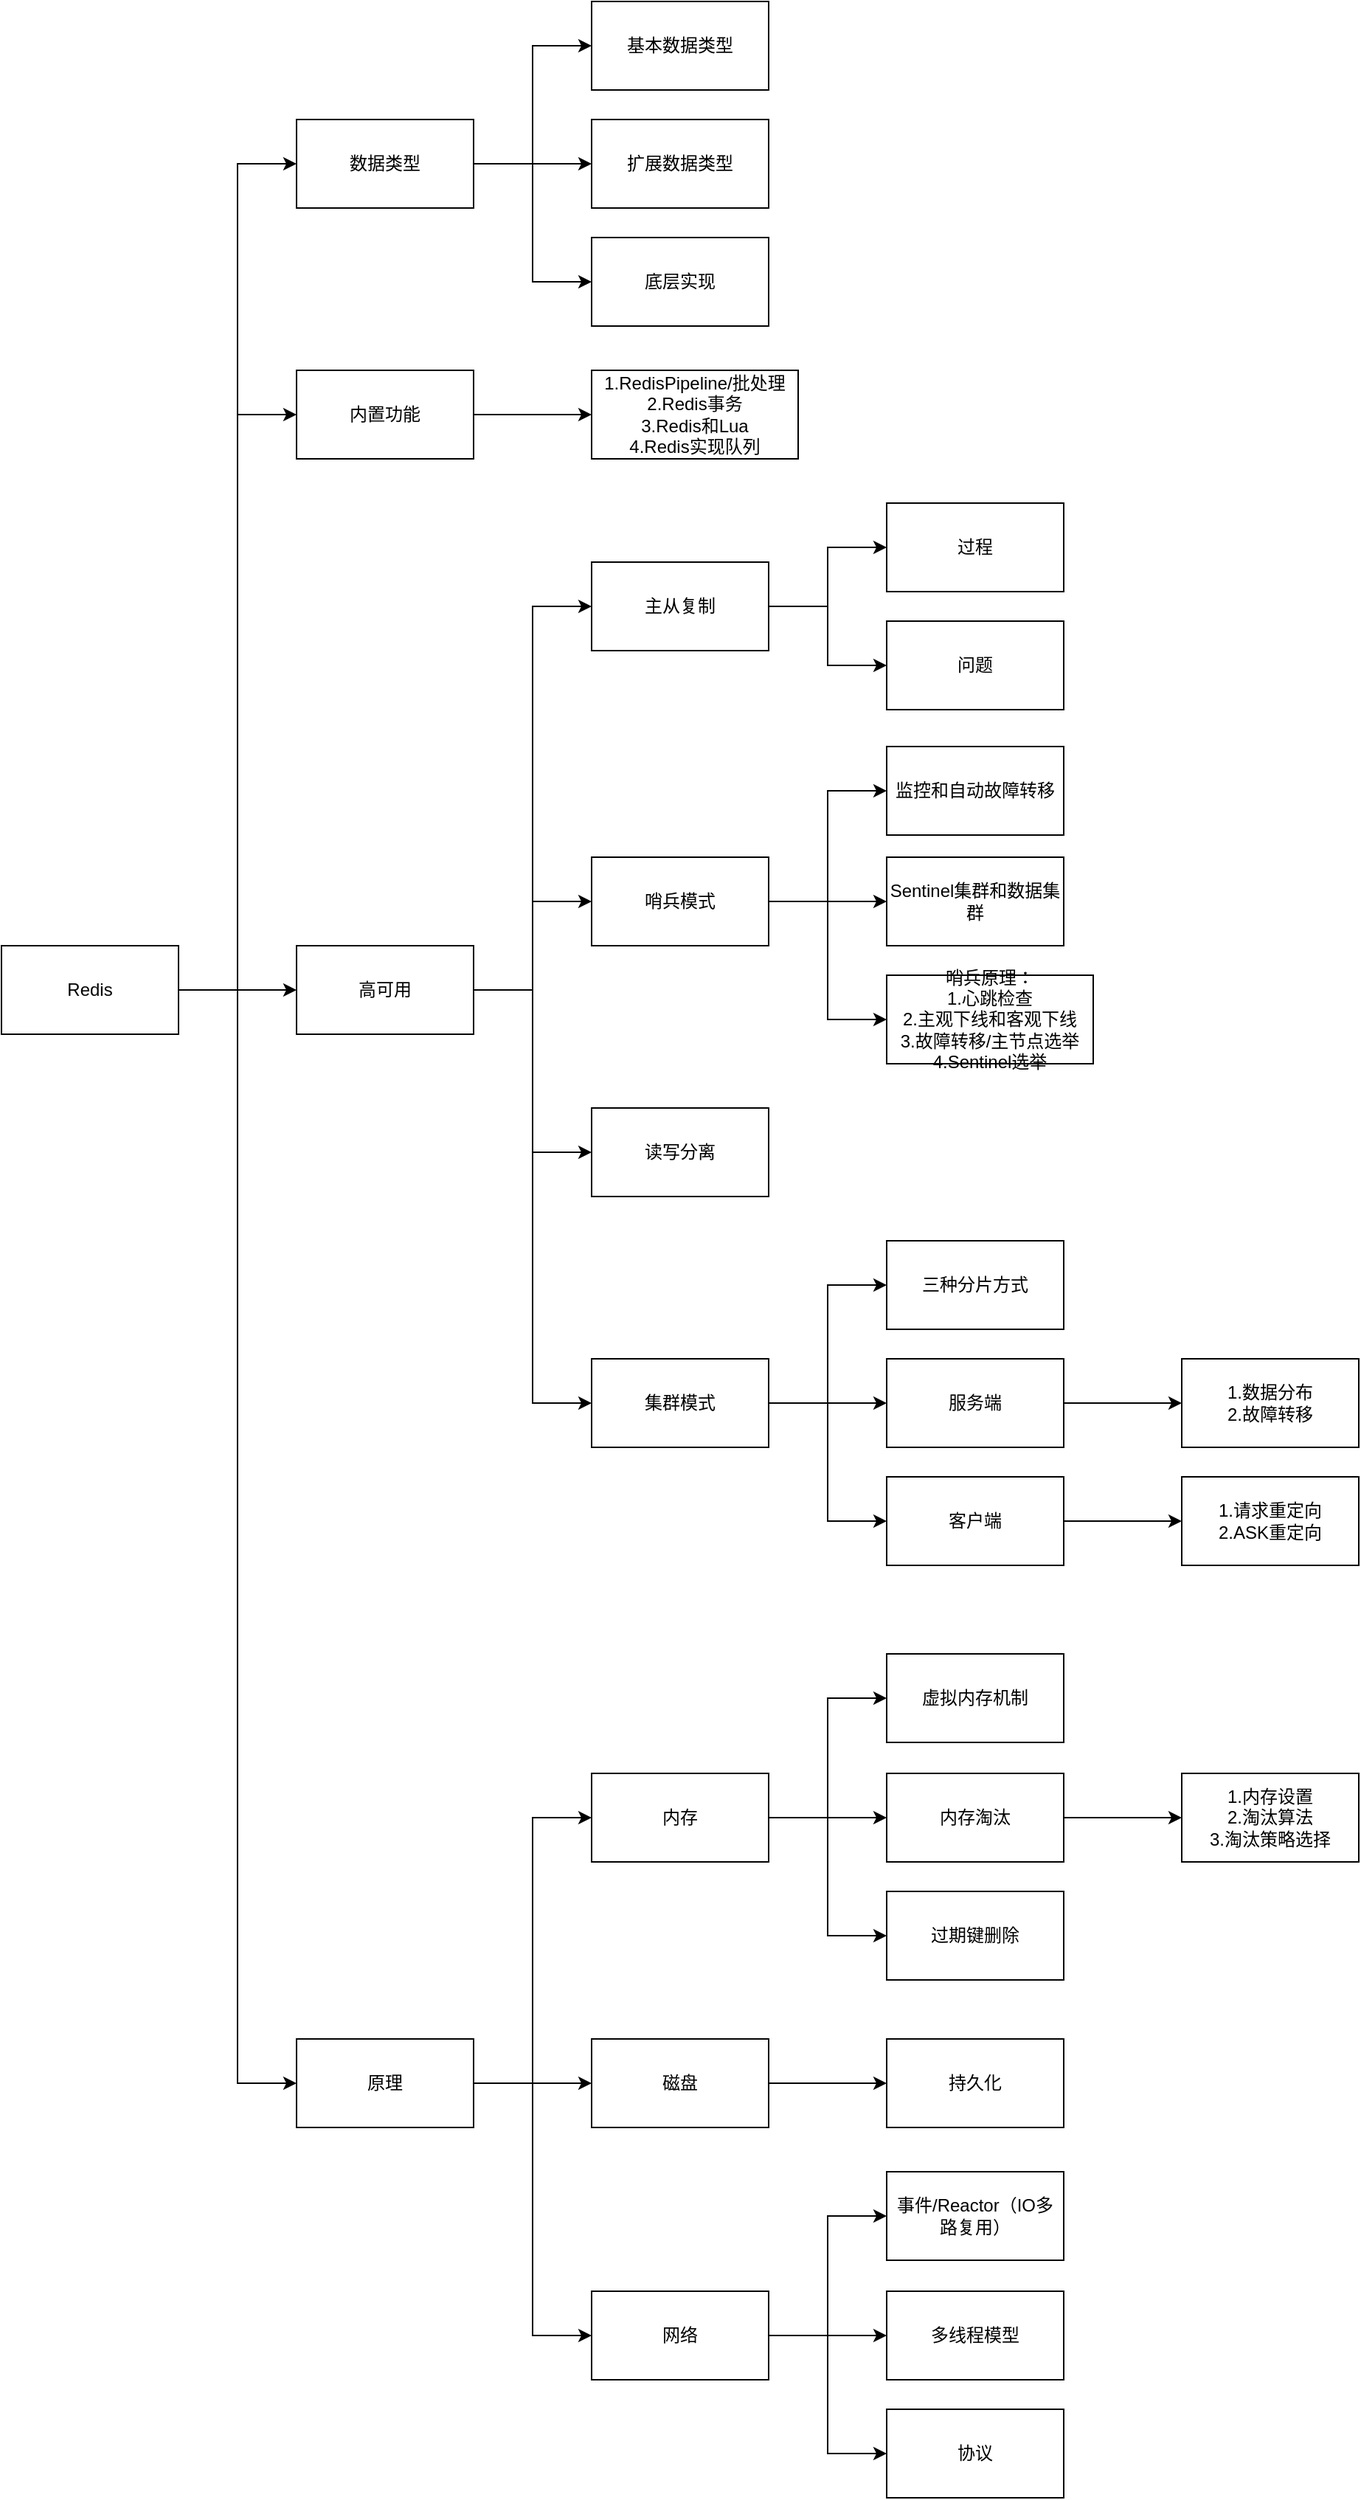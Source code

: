 <mxfile version="20.8.16" type="device"><diagram name="第 1 页" id="9QWpZSsl2FQotQOHGNuL"><mxGraphModel dx="1003" dy="828" grid="1" gridSize="10" guides="1" tooltips="1" connect="1" arrows="1" fold="1" page="1" pageScale="1" pageWidth="827" pageHeight="1169" math="0" shadow="0"><root><mxCell id="0"/><mxCell id="1" parent="0"/><mxCell id="7LhbT1LFZqe9eY51RBgR-4" style="edgeStyle=orthogonalEdgeStyle;rounded=0;orthogonalLoop=1;jettySize=auto;html=1;entryX=0;entryY=0.5;entryDx=0;entryDy=0;" parent="1" source="7LhbT1LFZqe9eY51RBgR-1" target="7LhbT1LFZqe9eY51RBgR-2" edge="1"><mxGeometry relative="1" as="geometry"/></mxCell><mxCell id="7LhbT1LFZqe9eY51RBgR-15" style="edgeStyle=orthogonalEdgeStyle;rounded=0;orthogonalLoop=1;jettySize=auto;html=1;entryX=0;entryY=0.5;entryDx=0;entryDy=0;" parent="1" source="7LhbT1LFZqe9eY51RBgR-1" target="7LhbT1LFZqe9eY51RBgR-7" edge="1"><mxGeometry relative="1" as="geometry"/></mxCell><mxCell id="7LhbT1LFZqe9eY51RBgR-16" style="edgeStyle=orthogonalEdgeStyle;rounded=0;orthogonalLoop=1;jettySize=auto;html=1;entryX=0;entryY=0.5;entryDx=0;entryDy=0;" parent="1" source="7LhbT1LFZqe9eY51RBgR-1" target="7LhbT1LFZqe9eY51RBgR-6" edge="1"><mxGeometry relative="1" as="geometry"/></mxCell><mxCell id="7LhbT1LFZqe9eY51RBgR-17" style="edgeStyle=orthogonalEdgeStyle;rounded=0;orthogonalLoop=1;jettySize=auto;html=1;entryX=0;entryY=0.5;entryDx=0;entryDy=0;" parent="1" source="7LhbT1LFZqe9eY51RBgR-1" target="7LhbT1LFZqe9eY51RBgR-5" edge="1"><mxGeometry relative="1" as="geometry"/></mxCell><mxCell id="7LhbT1LFZqe9eY51RBgR-1" value="Redis" style="rounded=0;whiteSpace=wrap;html=1;" parent="1" vertex="1"><mxGeometry x="40" y="720" width="120" height="60" as="geometry"/></mxCell><mxCell id="7LhbT1LFZqe9eY51RBgR-9" value="" style="edgeStyle=orthogonalEdgeStyle;rounded=0;orthogonalLoop=1;jettySize=auto;html=1;entryX=0;entryY=0.5;entryDx=0;entryDy=0;" parent="1" source="7LhbT1LFZqe9eY51RBgR-2" target="7LhbT1LFZqe9eY51RBgR-8" edge="1"><mxGeometry relative="1" as="geometry"/></mxCell><mxCell id="7LhbT1LFZqe9eY51RBgR-12" style="edgeStyle=orthogonalEdgeStyle;rounded=0;orthogonalLoop=1;jettySize=auto;html=1;" parent="1" source="7LhbT1LFZqe9eY51RBgR-2" target="7LhbT1LFZqe9eY51RBgR-10" edge="1"><mxGeometry relative="1" as="geometry"/></mxCell><mxCell id="7LhbT1LFZqe9eY51RBgR-14" style="edgeStyle=orthogonalEdgeStyle;rounded=0;orthogonalLoop=1;jettySize=auto;html=1;entryX=0;entryY=0.5;entryDx=0;entryDy=0;" parent="1" source="7LhbT1LFZqe9eY51RBgR-2" target="7LhbT1LFZqe9eY51RBgR-11" edge="1"><mxGeometry relative="1" as="geometry"/></mxCell><mxCell id="7LhbT1LFZqe9eY51RBgR-2" value="数据类型" style="rounded=0;whiteSpace=wrap;html=1;" parent="1" vertex="1"><mxGeometry x="240" y="160" width="120" height="60" as="geometry"/></mxCell><mxCell id="7LhbT1LFZqe9eY51RBgR-51" value="" style="edgeStyle=orthogonalEdgeStyle;rounded=0;orthogonalLoop=1;jettySize=auto;html=1;entryX=0;entryY=0.5;entryDx=0;entryDy=0;" parent="1" source="7LhbT1LFZqe9eY51RBgR-5" target="7LhbT1LFZqe9eY51RBgR-50" edge="1"><mxGeometry relative="1" as="geometry"/></mxCell><mxCell id="7LhbT1LFZqe9eY51RBgR-54" style="edgeStyle=orthogonalEdgeStyle;rounded=0;orthogonalLoop=1;jettySize=auto;html=1;entryX=0;entryY=0.5;entryDx=0;entryDy=0;" parent="1" source="7LhbT1LFZqe9eY51RBgR-5" target="7LhbT1LFZqe9eY51RBgR-53" edge="1"><mxGeometry relative="1" as="geometry"/></mxCell><mxCell id="7LhbT1LFZqe9eY51RBgR-55" style="edgeStyle=orthogonalEdgeStyle;rounded=0;orthogonalLoop=1;jettySize=auto;html=1;entryX=0;entryY=0.5;entryDx=0;entryDy=0;" parent="1" source="7LhbT1LFZqe9eY51RBgR-5" target="7LhbT1LFZqe9eY51RBgR-52" edge="1"><mxGeometry relative="1" as="geometry"/></mxCell><mxCell id="7LhbT1LFZqe9eY51RBgR-5" value="原理" style="rounded=0;whiteSpace=wrap;html=1;" parent="1" vertex="1"><mxGeometry x="240" y="1461" width="120" height="60" as="geometry"/></mxCell><mxCell id="7LhbT1LFZqe9eY51RBgR-24" style="edgeStyle=orthogonalEdgeStyle;rounded=0;orthogonalLoop=1;jettySize=auto;html=1;entryX=0;entryY=0.5;entryDx=0;entryDy=0;" parent="1" source="7LhbT1LFZqe9eY51RBgR-6" target="7LhbT1LFZqe9eY51RBgR-23" edge="1"><mxGeometry relative="1" as="geometry"/></mxCell><mxCell id="7LhbT1LFZqe9eY51RBgR-25" style="edgeStyle=orthogonalEdgeStyle;rounded=0;orthogonalLoop=1;jettySize=auto;html=1;entryX=0;entryY=0.5;entryDx=0;entryDy=0;" parent="1" source="7LhbT1LFZqe9eY51RBgR-6" target="7LhbT1LFZqe9eY51RBgR-22" edge="1"><mxGeometry relative="1" as="geometry"/></mxCell><mxCell id="7LhbT1LFZqe9eY51RBgR-26" style="edgeStyle=orthogonalEdgeStyle;rounded=0;orthogonalLoop=1;jettySize=auto;html=1;entryX=0;entryY=0.5;entryDx=0;entryDy=0;" parent="1" source="7LhbT1LFZqe9eY51RBgR-6" target="7LhbT1LFZqe9eY51RBgR-21" edge="1"><mxGeometry relative="1" as="geometry"/></mxCell><mxCell id="7LhbT1LFZqe9eY51RBgR-27" style="edgeStyle=orthogonalEdgeStyle;rounded=0;orthogonalLoop=1;jettySize=auto;html=1;entryX=0;entryY=0.5;entryDx=0;entryDy=0;" parent="1" source="7LhbT1LFZqe9eY51RBgR-6" target="7LhbT1LFZqe9eY51RBgR-20" edge="1"><mxGeometry relative="1" as="geometry"/></mxCell><mxCell id="7LhbT1LFZqe9eY51RBgR-6" value="高可用" style="rounded=0;whiteSpace=wrap;html=1;" parent="1" vertex="1"><mxGeometry x="240" y="720" width="120" height="60" as="geometry"/></mxCell><mxCell id="7LhbT1LFZqe9eY51RBgR-19" value="" style="edgeStyle=orthogonalEdgeStyle;rounded=0;orthogonalLoop=1;jettySize=auto;html=1;" parent="1" source="7LhbT1LFZqe9eY51RBgR-7" target="7LhbT1LFZqe9eY51RBgR-18" edge="1"><mxGeometry relative="1" as="geometry"/></mxCell><mxCell id="7LhbT1LFZqe9eY51RBgR-7" value="内置功能" style="rounded=0;whiteSpace=wrap;html=1;" parent="1" vertex="1"><mxGeometry x="240" y="330" width="120" height="60" as="geometry"/></mxCell><mxCell id="7LhbT1LFZqe9eY51RBgR-8" value="基本数据类型" style="rounded=0;whiteSpace=wrap;html=1;" parent="1" vertex="1"><mxGeometry x="440" y="80" width="120" height="60" as="geometry"/></mxCell><mxCell id="7LhbT1LFZqe9eY51RBgR-10" value="扩展数据类型" style="rounded=0;whiteSpace=wrap;html=1;" parent="1" vertex="1"><mxGeometry x="440" y="160" width="120" height="60" as="geometry"/></mxCell><mxCell id="7LhbT1LFZqe9eY51RBgR-11" value="底层实现" style="rounded=0;whiteSpace=wrap;html=1;" parent="1" vertex="1"><mxGeometry x="440" y="240" width="120" height="60" as="geometry"/></mxCell><mxCell id="7LhbT1LFZqe9eY51RBgR-18" value="&lt;div&gt;1.RedisPipeline/批处理&lt;/div&gt;&lt;div&gt;2.Redis事务&lt;/div&gt;&lt;div&gt;3.Redis和Lua&lt;/div&gt;&lt;div&gt;4.Redis实现队列&lt;/div&gt;" style="rounded=0;whiteSpace=wrap;html=1;" parent="1" vertex="1"><mxGeometry x="440" y="330" width="140" height="60" as="geometry"/></mxCell><mxCell id="7LhbT1LFZqe9eY51RBgR-41" value="" style="edgeStyle=orthogonalEdgeStyle;rounded=0;orthogonalLoop=1;jettySize=auto;html=1;entryX=0;entryY=0.5;entryDx=0;entryDy=0;" parent="1" source="7LhbT1LFZqe9eY51RBgR-20" target="7LhbT1LFZqe9eY51RBgR-40" edge="1"><mxGeometry relative="1" as="geometry"/></mxCell><mxCell id="7LhbT1LFZqe9eY51RBgR-44" style="edgeStyle=orthogonalEdgeStyle;rounded=0;orthogonalLoop=1;jettySize=auto;html=1;" parent="1" source="7LhbT1LFZqe9eY51RBgR-20" target="7LhbT1LFZqe9eY51RBgR-42" edge="1"><mxGeometry relative="1" as="geometry"/></mxCell><mxCell id="7LhbT1LFZqe9eY51RBgR-45" style="edgeStyle=orthogonalEdgeStyle;rounded=0;orthogonalLoop=1;jettySize=auto;html=1;entryX=0;entryY=0.5;entryDx=0;entryDy=0;" parent="1" source="7LhbT1LFZqe9eY51RBgR-20" target="7LhbT1LFZqe9eY51RBgR-43" edge="1"><mxGeometry relative="1" as="geometry"/></mxCell><mxCell id="7LhbT1LFZqe9eY51RBgR-20" value="集群模式" style="rounded=0;whiteSpace=wrap;html=1;" parent="1" vertex="1"><mxGeometry x="440" y="1000" width="120" height="60" as="geometry"/></mxCell><mxCell id="7LhbT1LFZqe9eY51RBgR-21" value="读写分离" style="rounded=0;whiteSpace=wrap;html=1;" parent="1" vertex="1"><mxGeometry x="440" y="830" width="120" height="60" as="geometry"/></mxCell><mxCell id="7LhbT1LFZqe9eY51RBgR-34" value="" style="edgeStyle=orthogonalEdgeStyle;rounded=0;orthogonalLoop=1;jettySize=auto;html=1;entryX=0;entryY=0.5;entryDx=0;entryDy=0;" parent="1" source="7LhbT1LFZqe9eY51RBgR-22" target="7LhbT1LFZqe9eY51RBgR-33" edge="1"><mxGeometry relative="1" as="geometry"/></mxCell><mxCell id="7LhbT1LFZqe9eY51RBgR-38" style="edgeStyle=orthogonalEdgeStyle;rounded=0;orthogonalLoop=1;jettySize=auto;html=1;" parent="1" source="7LhbT1LFZqe9eY51RBgR-22" target="7LhbT1LFZqe9eY51RBgR-37" edge="1"><mxGeometry relative="1" as="geometry"/></mxCell><mxCell id="7LhbT1LFZqe9eY51RBgR-39" style="edgeStyle=orthogonalEdgeStyle;rounded=0;orthogonalLoop=1;jettySize=auto;html=1;entryX=0;entryY=0.5;entryDx=0;entryDy=0;" parent="1" source="7LhbT1LFZqe9eY51RBgR-22" target="7LhbT1LFZqe9eY51RBgR-36" edge="1"><mxGeometry relative="1" as="geometry"/></mxCell><mxCell id="7LhbT1LFZqe9eY51RBgR-22" value="哨兵模式" style="rounded=0;whiteSpace=wrap;html=1;" parent="1" vertex="1"><mxGeometry x="440" y="660" width="120" height="60" as="geometry"/></mxCell><mxCell id="7LhbT1LFZqe9eY51RBgR-30" value="" style="edgeStyle=orthogonalEdgeStyle;rounded=0;orthogonalLoop=1;jettySize=auto;html=1;" parent="1" source="7LhbT1LFZqe9eY51RBgR-23" target="7LhbT1LFZqe9eY51RBgR-29" edge="1"><mxGeometry relative="1" as="geometry"/></mxCell><mxCell id="7LhbT1LFZqe9eY51RBgR-32" style="edgeStyle=orthogonalEdgeStyle;rounded=0;orthogonalLoop=1;jettySize=auto;html=1;entryX=0;entryY=0.5;entryDx=0;entryDy=0;" parent="1" source="7LhbT1LFZqe9eY51RBgR-23" target="7LhbT1LFZqe9eY51RBgR-31" edge="1"><mxGeometry relative="1" as="geometry"/></mxCell><mxCell id="7LhbT1LFZqe9eY51RBgR-23" value="主从复制" style="rounded=0;whiteSpace=wrap;html=1;" parent="1" vertex="1"><mxGeometry x="440" y="460" width="120" height="60" as="geometry"/></mxCell><mxCell id="7LhbT1LFZqe9eY51RBgR-29" value="过程" style="rounded=0;whiteSpace=wrap;html=1;" parent="1" vertex="1"><mxGeometry x="640" y="420" width="120" height="60" as="geometry"/></mxCell><mxCell id="7LhbT1LFZqe9eY51RBgR-31" value="问题" style="rounded=0;whiteSpace=wrap;html=1;" parent="1" vertex="1"><mxGeometry x="640" y="500" width="120" height="60" as="geometry"/></mxCell><mxCell id="7LhbT1LFZqe9eY51RBgR-33" value="监控和自动故障转移" style="rounded=0;whiteSpace=wrap;html=1;" parent="1" vertex="1"><mxGeometry x="640" y="585" width="120" height="60" as="geometry"/></mxCell><mxCell id="7LhbT1LFZqe9eY51RBgR-36" value="&lt;div&gt;哨兵原理：&lt;/div&gt;&lt;div&gt;1.心跳检查&lt;/div&gt;&lt;div&gt;2.主观下线和客观下线&lt;/div&gt;&lt;div&gt;3.故障转移/主节点选举&lt;/div&gt;&lt;div&gt;4.Sentinel选举&lt;/div&gt;" style="rounded=0;whiteSpace=wrap;html=1;" parent="1" vertex="1"><mxGeometry x="640" y="740" width="140" height="60" as="geometry"/></mxCell><mxCell id="7LhbT1LFZqe9eY51RBgR-37" value="Sentinel集群和数据集群" style="rounded=0;whiteSpace=wrap;html=1;" parent="1" vertex="1"><mxGeometry x="640" y="660" width="120" height="60" as="geometry"/></mxCell><mxCell id="7LhbT1LFZqe9eY51RBgR-40" value="三种分片方式" style="rounded=0;whiteSpace=wrap;html=1;" parent="1" vertex="1"><mxGeometry x="640" y="920" width="120" height="60" as="geometry"/></mxCell><mxCell id="7LhbT1LFZqe9eY51RBgR-47" value="" style="edgeStyle=orthogonalEdgeStyle;rounded=0;orthogonalLoop=1;jettySize=auto;html=1;" parent="1" source="7LhbT1LFZqe9eY51RBgR-42" target="7LhbT1LFZqe9eY51RBgR-46" edge="1"><mxGeometry relative="1" as="geometry"/></mxCell><mxCell id="7LhbT1LFZqe9eY51RBgR-42" value="服务端" style="rounded=0;whiteSpace=wrap;html=1;" parent="1" vertex="1"><mxGeometry x="640" y="1000" width="120" height="60" as="geometry"/></mxCell><mxCell id="7LhbT1LFZqe9eY51RBgR-49" value="" style="edgeStyle=orthogonalEdgeStyle;rounded=0;orthogonalLoop=1;jettySize=auto;html=1;" parent="1" source="7LhbT1LFZqe9eY51RBgR-43" target="7LhbT1LFZqe9eY51RBgR-48" edge="1"><mxGeometry relative="1" as="geometry"/></mxCell><mxCell id="7LhbT1LFZqe9eY51RBgR-43" value="客户端" style="rounded=0;whiteSpace=wrap;html=1;" parent="1" vertex="1"><mxGeometry x="640" y="1080" width="120" height="60" as="geometry"/></mxCell><mxCell id="7LhbT1LFZqe9eY51RBgR-46" value="&lt;div&gt;1.数据分布&lt;/div&gt;&lt;div&gt;2.故障转移&lt;/div&gt;" style="rounded=0;whiteSpace=wrap;html=1;" parent="1" vertex="1"><mxGeometry x="840" y="1000" width="120" height="60" as="geometry"/></mxCell><mxCell id="7LhbT1LFZqe9eY51RBgR-48" value="&lt;div&gt;1.请求重定向&lt;/div&gt;&lt;div&gt;2.ASK重定向&lt;/div&gt;" style="rounded=0;whiteSpace=wrap;html=1;" parent="1" vertex="1"><mxGeometry x="840" y="1080" width="120" height="60" as="geometry"/></mxCell><mxCell id="7LhbT1LFZqe9eY51RBgR-69" value="" style="edgeStyle=orthogonalEdgeStyle;rounded=0;orthogonalLoop=1;jettySize=auto;html=1;" parent="1" source="7LhbT1LFZqe9eY51RBgR-50" target="7LhbT1LFZqe9eY51RBgR-68" edge="1"><mxGeometry relative="1" as="geometry"/></mxCell><mxCell id="7LhbT1LFZqe9eY51RBgR-50" value="磁盘" style="rounded=0;whiteSpace=wrap;html=1;" parent="1" vertex="1"><mxGeometry x="440" y="1461" width="120" height="60" as="geometry"/></mxCell><mxCell id="7LhbT1LFZqe9eY51RBgR-65" style="edgeStyle=orthogonalEdgeStyle;rounded=0;orthogonalLoop=1;jettySize=auto;html=1;entryX=0;entryY=0.5;entryDx=0;entryDy=0;" parent="1" source="7LhbT1LFZqe9eY51RBgR-52" target="7LhbT1LFZqe9eY51RBgR-64" edge="1"><mxGeometry relative="1" as="geometry"><Array as="points"><mxPoint x="600" y="1662"/><mxPoint x="600" y="1581"/></Array></mxGeometry></mxCell><mxCell id="7LhbT1LFZqe9eY51RBgR-66" style="edgeStyle=orthogonalEdgeStyle;rounded=0;orthogonalLoop=1;jettySize=auto;html=1;" parent="1" source="7LhbT1LFZqe9eY51RBgR-52" target="7LhbT1LFZqe9eY51RBgR-62" edge="1"><mxGeometry relative="1" as="geometry"/></mxCell><mxCell id="7LhbT1LFZqe9eY51RBgR-67" style="edgeStyle=orthogonalEdgeStyle;rounded=0;orthogonalLoop=1;jettySize=auto;html=1;entryX=0;entryY=0.5;entryDx=0;entryDy=0;" parent="1" source="7LhbT1LFZqe9eY51RBgR-52" target="7LhbT1LFZqe9eY51RBgR-63" edge="1"><mxGeometry relative="1" as="geometry"/></mxCell><mxCell id="7LhbT1LFZqe9eY51RBgR-52" value="网络" style="rounded=0;whiteSpace=wrap;html=1;" parent="1" vertex="1"><mxGeometry x="440" y="1632" width="120" height="60" as="geometry"/></mxCell><mxCell id="7LhbT1LFZqe9eY51RBgR-59" style="edgeStyle=orthogonalEdgeStyle;rounded=0;orthogonalLoop=1;jettySize=auto;html=1;entryX=0;entryY=0.5;entryDx=0;entryDy=0;" parent="1" source="7LhbT1LFZqe9eY51RBgR-53" target="7LhbT1LFZqe9eY51RBgR-58" edge="1"><mxGeometry relative="1" as="geometry"/></mxCell><mxCell id="7LhbT1LFZqe9eY51RBgR-60" style="edgeStyle=orthogonalEdgeStyle;rounded=0;orthogonalLoop=1;jettySize=auto;html=1;entryX=0;entryY=0.5;entryDx=0;entryDy=0;" parent="1" source="7LhbT1LFZqe9eY51RBgR-53" target="7LhbT1LFZqe9eY51RBgR-56" edge="1"><mxGeometry relative="1" as="geometry"/></mxCell><mxCell id="7LhbT1LFZqe9eY51RBgR-61" style="edgeStyle=orthogonalEdgeStyle;rounded=0;orthogonalLoop=1;jettySize=auto;html=1;entryX=0;entryY=0.5;entryDx=0;entryDy=0;" parent="1" source="7LhbT1LFZqe9eY51RBgR-53" target="7LhbT1LFZqe9eY51RBgR-57" edge="1"><mxGeometry relative="1" as="geometry"/></mxCell><mxCell id="7LhbT1LFZqe9eY51RBgR-53" value="内存" style="rounded=0;whiteSpace=wrap;html=1;" parent="1" vertex="1"><mxGeometry x="440" y="1281" width="120" height="60" as="geometry"/></mxCell><mxCell id="f0rybwQJ2YXZt7SK1e8K-3" value="" style="edgeStyle=orthogonalEdgeStyle;rounded=0;orthogonalLoop=1;jettySize=auto;html=1;" parent="1" source="7LhbT1LFZqe9eY51RBgR-56" target="f0rybwQJ2YXZt7SK1e8K-2" edge="1"><mxGeometry relative="1" as="geometry"/></mxCell><mxCell id="7LhbT1LFZqe9eY51RBgR-56" value="内存淘汰" style="rounded=0;whiteSpace=wrap;html=1;" parent="1" vertex="1"><mxGeometry x="640" y="1281" width="120" height="60" as="geometry"/></mxCell><mxCell id="7LhbT1LFZqe9eY51RBgR-57" value="过期键删除" style="rounded=0;whiteSpace=wrap;html=1;" parent="1" vertex="1"><mxGeometry x="640" y="1361" width="120" height="60" as="geometry"/></mxCell><mxCell id="7LhbT1LFZqe9eY51RBgR-58" value="虚拟内存机制" style="rounded=0;whiteSpace=wrap;html=1;" parent="1" vertex="1"><mxGeometry x="640" y="1200" width="120" height="60" as="geometry"/></mxCell><mxCell id="7LhbT1LFZqe9eY51RBgR-62" value="多线程模型" style="rounded=0;whiteSpace=wrap;html=1;" parent="1" vertex="1"><mxGeometry x="640" y="1632" width="120" height="60" as="geometry"/></mxCell><mxCell id="7LhbT1LFZqe9eY51RBgR-63" value="协议" style="rounded=0;whiteSpace=wrap;html=1;" parent="1" vertex="1"><mxGeometry x="640" y="1712" width="120" height="60" as="geometry"/></mxCell><mxCell id="7LhbT1LFZqe9eY51RBgR-64" value="事件/Reactor（IO多路复用）" style="rounded=0;whiteSpace=wrap;html=1;" parent="1" vertex="1"><mxGeometry x="640" y="1551" width="120" height="60" as="geometry"/></mxCell><mxCell id="7LhbT1LFZqe9eY51RBgR-68" value="持久化" style="rounded=0;whiteSpace=wrap;html=1;" parent="1" vertex="1"><mxGeometry x="640" y="1461" width="120" height="60" as="geometry"/></mxCell><mxCell id="f0rybwQJ2YXZt7SK1e8K-2" value="&lt;div&gt;1.内存设置&lt;/div&gt;&lt;div&gt;2.淘汰算法&lt;/div&gt;&lt;div&gt;3.淘汰策略选择&lt;/div&gt;" style="rounded=0;whiteSpace=wrap;html=1;" parent="1" vertex="1"><mxGeometry x="840" y="1281" width="120" height="60" as="geometry"/></mxCell></root></mxGraphModel></diagram></mxfile>